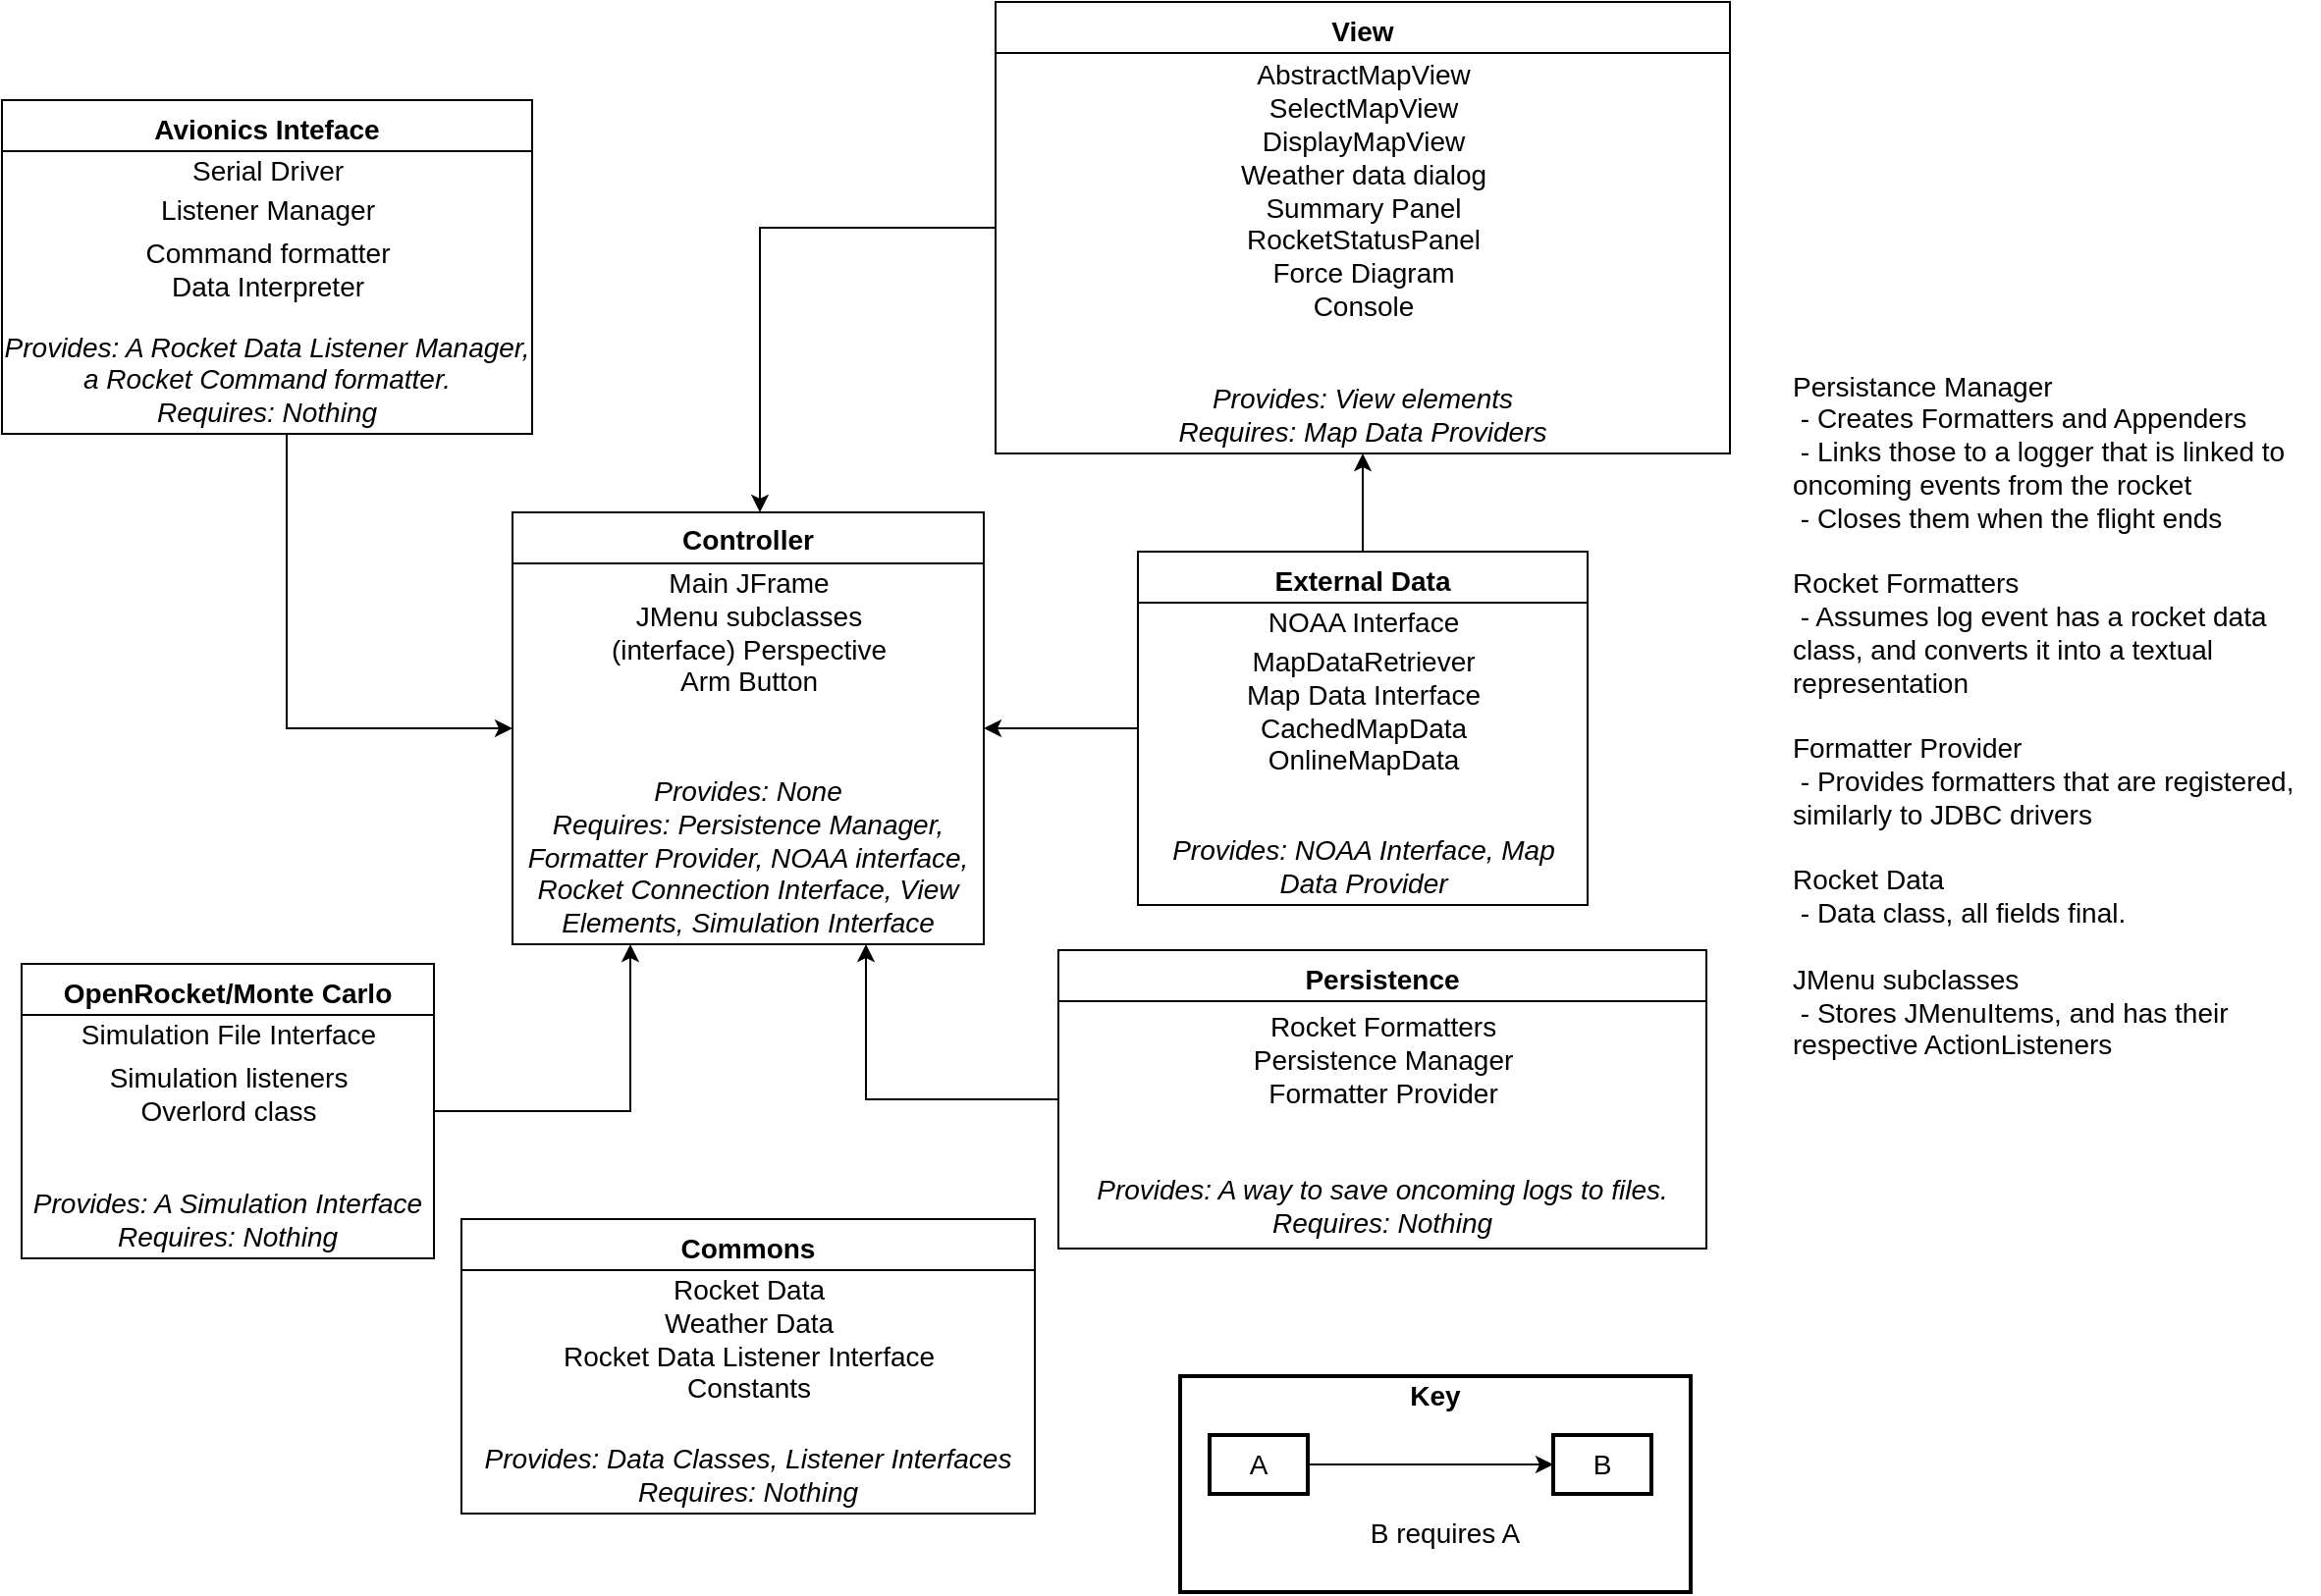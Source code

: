 <mxfile version="13.2.1" type="device"><diagram id="sZ56YfeVgHODFpxGYKHG" name="Page-1"><mxGraphModel dx="1422" dy="763" grid="1" gridSize="10" guides="1" tooltips="1" connect="1" arrows="1" fold="1" page="1" pageScale="1" pageWidth="1169" pageHeight="1654" math="0" shadow="0"><root><mxCell id="0"/><mxCell id="1" parent="0"/><mxCell id="Yj5VSrbyIuFNGfI3ZVXj-31" style="edgeStyle=elbowEdgeStyle;rounded=0;orthogonalLoop=1;jettySize=auto;html=1;entryX=0;entryY=0.5;entryDx=0;entryDy=0;startArrow=none;startFill=0;strokeColor=#000000;fontSize=14;exitX=0.5;exitY=1;exitDx=0;exitDy=0;endArrow=classic;endFill=1;" edge="1" parent="1" target="Yj5VSrbyIuFNGfI3ZVXj-33"><mxGeometry relative="1" as="geometry"><mxPoint x="185" y="237" as="sourcePoint"/><Array as="points"><mxPoint x="185" y="267"/><mxPoint x="160" y="277"/><mxPoint x="190" y="377"/></Array></mxGeometry></mxCell><mxCell id="Yj5VSrbyIuFNGfI3ZVXj-32" style="edgeStyle=orthogonalEdgeStyle;rounded=0;orthogonalLoop=1;jettySize=auto;html=1;exitX=0.25;exitY=1;exitDx=0;exitDy=0;entryX=1;entryY=0.5;entryDx=0;entryDy=0;startArrow=classic;startFill=1;fontSize=14;endArrow=none;endFill=0;" edge="1" parent="1" source="Yj5VSrbyIuFNGfI3ZVXj-33" target="Yj5VSrbyIuFNGfI3ZVXj-38"><mxGeometry relative="1" as="geometry"/></mxCell><mxCell id="Yj5VSrbyIuFNGfI3ZVXj-36" value="" style="endArrow=none;startArrow=classic;html=1;fontSize=14;entryX=0;entryY=0.5;entryDx=0;entryDy=0;exitX=1;exitY=0.5;exitDx=0;exitDy=0;edgeStyle=elbowEdgeStyle;strokeColor=#000000;rounded=0;startFill=1;endFill=0;" edge="1" parent="1" source="Yj5VSrbyIuFNGfI3ZVXj-33" target="Yj5VSrbyIuFNGfI3ZVXj-56"><mxGeometry width="50" height="50" relative="1" as="geometry"><mxPoint x="390" y="427" as="sourcePoint"/><mxPoint x="440" y="377" as="targetPoint"/></mxGeometry></mxCell><mxCell id="Yj5VSrbyIuFNGfI3ZVXj-37" value="&lt;div&gt;&lt;br&gt;&lt;/div&gt;&lt;div&gt;&lt;br&gt;&lt;/div&gt;&lt;div&gt;Persistance Manager&lt;/div&gt;&lt;div&gt;&amp;nbsp;- Creates Formatters and Appenders&lt;/div&gt;&lt;div&gt;&amp;nbsp;- Links those to a logger that is linked to oncoming events from the rocket&lt;br&gt;&lt;/div&gt;&lt;div&gt;&amp;nbsp;- Closes them when the flight ends&lt;/div&gt;&lt;div&gt;&lt;br&gt;&lt;/div&gt;&lt;div&gt;Rocket Formatters&lt;/div&gt;&lt;div&gt;&amp;nbsp;- Assumes log event has a rocket data class, and converts it into a textual representation&lt;/div&gt;&lt;div&gt;&lt;br&gt;&lt;/div&gt;&lt;div&gt;Formatter Provider&lt;/div&gt;&lt;div&gt;&amp;nbsp;- Provides formatters that are registered, similarly to JDBC drivers&lt;/div&gt;&lt;div&gt;&lt;br&gt;&lt;/div&gt;&lt;div&gt;Rocket Data&lt;/div&gt;&lt;div&gt;&amp;nbsp;- Data class, all fields final. &lt;br&gt;&lt;/div&gt;&lt;div&gt;&lt;br&gt;&lt;/div&gt;&lt;div&gt;JMenu subclasses&lt;/div&gt;&lt;div&gt;&amp;nbsp;- Stores JMenuItems, and has their respective ActionListeners&lt;br&gt;&lt;/div&gt;&lt;div&gt;&lt;br&gt;&lt;/div&gt;" style="text;html=1;strokeColor=none;fillColor=none;align=left;verticalAlign=middle;whiteSpace=wrap;rounded=0;dashed=1;fontSize=14;" vertex="1" parent="1"><mxGeometry x="950" y="147" width="270" height="450" as="geometry"/></mxCell><mxCell id="Yj5VSrbyIuFNGfI3ZVXj-42" style="edgeStyle=elbowEdgeStyle;rounded=0;orthogonalLoop=1;jettySize=auto;html=1;exitX=0;exitY=0.5;exitDx=0;exitDy=0;startArrow=none;startFill=0;strokeColor=#000000;fontSize=14;endArrow=classic;endFill=1;" edge="1" parent="1" source="Yj5VSrbyIuFNGfI3ZVXj-50"><mxGeometry relative="1" as="geometry"><mxPoint x="426" y="277" as="targetPoint"/><Array as="points"><mxPoint x="426" y="187"/><mxPoint x="430" y="167"/></Array></mxGeometry></mxCell><mxCell id="Yj5VSrbyIuFNGfI3ZVXj-43" value="" style="endArrow=classic;startArrow=none;html=1;strokeColor=#000000;fontSize=14;entryX=0.5;entryY=1;entryDx=0;entryDy=0;exitX=0.5;exitY=0;exitDx=0;exitDy=0;endFill=1;strokeWidth=1;startFill=0;" edge="1" parent="1" source="Yj5VSrbyIuFNGfI3ZVXj-56" target="Yj5VSrbyIuFNGfI3ZVXj-50"><mxGeometry width="50" height="50" relative="1" as="geometry"><mxPoint x="660" y="477" as="sourcePoint"/><mxPoint x="710" y="427" as="targetPoint"/></mxGeometry></mxCell><mxCell id="Yj5VSrbyIuFNGfI3ZVXj-49" style="edgeStyle=elbowEdgeStyle;rounded=0;orthogonalLoop=1;jettySize=auto;html=1;exitX=0;exitY=0.5;exitDx=0;exitDy=0;entryX=0.75;entryY=1;entryDx=0;entryDy=0;startArrow=none;startFill=0;strokeColor=#000000;fontSize=14;endArrow=classic;endFill=1;" edge="1" parent="1" source="Yj5VSrbyIuFNGfI3ZVXj-53" target="Yj5VSrbyIuFNGfI3ZVXj-33"><mxGeometry relative="1" as="geometry"><Array as="points"><mxPoint x="480" y="527"/><mxPoint x="473" y="557"/></Array></mxGeometry></mxCell><mxCell id="Yj5VSrbyIuFNGfI3ZVXj-63" value="" style="rounded=0;whiteSpace=wrap;html=1;strokeWidth=2;fillColor=none;fontSize=14;labelBackgroundColor=#ffffff;labelBorderColor=#000000;" vertex="1" parent="1"><mxGeometry x="640" y="717" width="260" height="110" as="geometry"/></mxCell><mxCell id="Yj5VSrbyIuFNGfI3ZVXj-64" value="&lt;b&gt;Key&lt;/b&gt;" style="text;html=1;strokeColor=none;fillColor=none;align=center;verticalAlign=middle;whiteSpace=wrap;rounded=0;labelBackgroundColor=#ffffff;fontSize=14;" vertex="1" parent="1"><mxGeometry x="650" y="717" width="240" height="20" as="geometry"/></mxCell><mxCell id="Yj5VSrbyIuFNGfI3ZVXj-65" value="A" style="rounded=0;whiteSpace=wrap;html=1;labelBackgroundColor=#ffffff;strokeWidth=2;fillColor=none;fontSize=14;" vertex="1" parent="1"><mxGeometry x="655" y="747" width="50" height="30" as="geometry"/></mxCell><mxCell id="Yj5VSrbyIuFNGfI3ZVXj-66" style="edgeStyle=elbowEdgeStyle;rounded=0;orthogonalLoop=1;jettySize=auto;html=1;exitX=1;exitY=0.5;exitDx=0;exitDy=0;entryX=0;entryY=0.5;entryDx=0;entryDy=0;startArrow=none;startFill=0;endArrow=classic;endFill=1;strokeColor=#000000;strokeWidth=1;fontSize=14;" edge="1" parent="1" source="Yj5VSrbyIuFNGfI3ZVXj-67" target="Yj5VSrbyIuFNGfI3ZVXj-68"><mxGeometry relative="1" as="geometry"/></mxCell><mxCell id="Yj5VSrbyIuFNGfI3ZVXj-67" value="A" style="rounded=0;whiteSpace=wrap;html=1;labelBackgroundColor=#ffffff;strokeWidth=2;fillColor=none;fontSize=14;" vertex="1" parent="1"><mxGeometry x="655" y="747" width="50" height="30" as="geometry"/></mxCell><mxCell id="Yj5VSrbyIuFNGfI3ZVXj-68" value="B" style="rounded=0;whiteSpace=wrap;html=1;labelBackgroundColor=#ffffff;strokeWidth=2;fillColor=none;fontSize=14;" vertex="1" parent="1"><mxGeometry x="830" y="747" width="50" height="30" as="geometry"/></mxCell><mxCell id="Yj5VSrbyIuFNGfI3ZVXj-69" value="B requires A" style="text;html=1;strokeColor=none;fillColor=none;align=center;verticalAlign=middle;whiteSpace=wrap;rounded=0;labelBackgroundColor=#ffffff;fontSize=14;" vertex="1" parent="1"><mxGeometry x="670" y="787" width="210" height="20" as="geometry"/></mxCell><mxCell id="Yj5VSrbyIuFNGfI3ZVXj-33" value="Controller" style="swimlane;fontStyle=1;align=center;verticalAlign=middle;childLayout=stackLayout;horizontal=1;startSize=26;horizontalStack=0;resizeParent=1;resizeLast=0;collapsible=1;marginBottom=0;rounded=0;shadow=0;strokeWidth=1;fontSize=14;" vertex="1" parent="1"><mxGeometry x="300" y="277" width="240" height="220" as="geometry"><mxRectangle x="550" y="140" width="160" height="26" as="alternateBounds"/></mxGeometry></mxCell><mxCell id="Yj5VSrbyIuFNGfI3ZVXj-34" value="&lt;div&gt;Main JFrame&lt;/div&gt;&lt;div&gt;JMenu subclasses&lt;br&gt;&lt;/div&gt;&lt;div&gt;(interface) Perspective&lt;/div&gt;&lt;div&gt;Arm Button&lt;br&gt;&lt;/div&gt;" style="text;html=1;align=center;verticalAlign=middle;resizable=0;points=[];autosize=1;fontSize=14;" vertex="1" parent="Yj5VSrbyIuFNGfI3ZVXj-33"><mxGeometry y="26" width="240" height="70" as="geometry"/></mxCell><mxCell id="Yj5VSrbyIuFNGfI3ZVXj-35" value="Provides: None&lt;br&gt;&lt;i&gt;Requires&lt;/i&gt;: Persistence Manager, Formatter Provider, NOAA interface, Rocket Connection Interface, View Elements, Simulation Interface" style="text;html=1;strokeColor=none;fillColor=none;align=center;verticalAlign=bottom;whiteSpace=wrap;rounded=0;dashed=1;fontSize=14;fontStyle=2" vertex="1" parent="Yj5VSrbyIuFNGfI3ZVXj-33"><mxGeometry y="96" width="240" height="124" as="geometry"/></mxCell><mxCell id="Yj5VSrbyIuFNGfI3ZVXj-38" value="OpenRocket/Monte Carlo&#xA;" style="swimlane;fontStyle=1;align=center;verticalAlign=top;childLayout=stackLayout;horizontal=1;startSize=26;horizontalStack=0;resizeParent=1;resizeLast=0;collapsible=1;marginBottom=0;rounded=0;shadow=0;strokeWidth=1;fontSize=14;" vertex="1" parent="1"><mxGeometry x="50" y="507" width="210" height="150" as="geometry"><mxRectangle x="130" y="380" width="160" height="26" as="alternateBounds"/></mxGeometry></mxCell><mxCell id="Yj5VSrbyIuFNGfI3ZVXj-39" value="Simulation File Interface" style="text;html=1;align=center;verticalAlign=middle;resizable=0;points=[];autosize=1;fontSize=14;" vertex="1" parent="Yj5VSrbyIuFNGfI3ZVXj-38"><mxGeometry y="26" width="210" height="20" as="geometry"/></mxCell><mxCell id="Yj5VSrbyIuFNGfI3ZVXj-40" value="Simulation listeners&lt;br&gt;&lt;div&gt;Overlord class&lt;/div&gt;" style="text;html=1;align=center;verticalAlign=middle;resizable=0;points=[];autosize=1;fontSize=14;" vertex="1" parent="Yj5VSrbyIuFNGfI3ZVXj-38"><mxGeometry y="46" width="210" height="40" as="geometry"/></mxCell><mxCell id="Yj5VSrbyIuFNGfI3ZVXj-41" value="&lt;div&gt;Provides: A Simulation Interface&lt;/div&gt;&lt;div&gt;Requires: Nothing&lt;br&gt;&lt;/div&gt;" style="text;html=1;strokeColor=none;fillColor=none;align=center;verticalAlign=bottom;whiteSpace=wrap;rounded=0;dashed=1;fontSize=14;fontStyle=2" vertex="1" parent="Yj5VSrbyIuFNGfI3ZVXj-38"><mxGeometry y="86" width="210" height="64" as="geometry"/></mxCell><mxCell id="Yj5VSrbyIuFNGfI3ZVXj-44" value="Avionics Inteface" style="swimlane;fontStyle=1;align=center;verticalAlign=top;childLayout=stackLayout;horizontal=1;startSize=26;horizontalStack=0;resizeParent=1;resizeLast=0;collapsible=1;marginBottom=0;rounded=0;shadow=0;strokeWidth=1;fontSize=14;" vertex="1" parent="1"><mxGeometry x="40" y="67" width="270" height="170" as="geometry"><mxRectangle x="230" y="140" width="160" height="26" as="alternateBounds"/></mxGeometry></mxCell><mxCell id="Yj5VSrbyIuFNGfI3ZVXj-45" value="Serial Driver" style="text;html=1;align=center;verticalAlign=middle;resizable=0;points=[];autosize=1;fontSize=14;" vertex="1" parent="Yj5VSrbyIuFNGfI3ZVXj-44"><mxGeometry y="26" width="270" height="20" as="geometry"/></mxCell><mxCell id="Yj5VSrbyIuFNGfI3ZVXj-46" value="Listener Manager" style="text;html=1;align=center;verticalAlign=middle;resizable=0;points=[];autosize=1;fontSize=14;" vertex="1" parent="Yj5VSrbyIuFNGfI3ZVXj-44"><mxGeometry y="46" width="270" height="20" as="geometry"/></mxCell><mxCell id="Yj5VSrbyIuFNGfI3ZVXj-47" value="&lt;div&gt;Command formatter&lt;br&gt;&lt;/div&gt;&lt;div&gt;Data Interpreter&lt;br&gt;&lt;/div&gt;" style="text;html=1;align=center;verticalAlign=middle;resizable=0;points=[];autosize=1;fontSize=14;" vertex="1" parent="Yj5VSrbyIuFNGfI3ZVXj-44"><mxGeometry y="66" width="270" height="40" as="geometry"/></mxCell><mxCell id="Yj5VSrbyIuFNGfI3ZVXj-48" value="&lt;div&gt;Provides: A Rocket Data Listener Manager, a Rocket Command formatter.&lt;/div&gt;&lt;div&gt;&lt;i&gt;Requires&lt;/i&gt;: Nothing&lt;br&gt;&lt;/div&gt;" style="text;html=1;strokeColor=none;fillColor=none;align=center;verticalAlign=bottom;whiteSpace=wrap;rounded=0;dashed=1;fontSize=14;fontStyle=2" vertex="1" parent="Yj5VSrbyIuFNGfI3ZVXj-44"><mxGeometry y="106" width="270" height="64" as="geometry"/></mxCell><mxCell id="Yj5VSrbyIuFNGfI3ZVXj-50" value="View" style="swimlane;fontStyle=1;align=center;verticalAlign=top;childLayout=stackLayout;horizontal=1;startSize=26;horizontalStack=0;resizeParent=1;resizeLast=0;collapsible=1;marginBottom=0;rounded=0;shadow=0;strokeWidth=1;fontSize=14;" vertex="1" parent="1"><mxGeometry x="546" y="17" width="374" height="230" as="geometry"><mxRectangle x="550" y="140" width="160" height="26" as="alternateBounds"/></mxGeometry></mxCell><mxCell id="Yj5VSrbyIuFNGfI3ZVXj-51" value="&lt;div&gt;AbstractMapView&lt;/div&gt;&lt;div&gt;SelectMapView&lt;/div&gt;&lt;div&gt;DisplayMapView&lt;br&gt;&lt;/div&gt;&lt;div&gt;Weather data dialog&lt;br&gt;&lt;/div&gt;Summary Panel&lt;br&gt;RocketStatusPanel&lt;br&gt;Force Diagram&lt;br&gt;Console" style="text;html=1;align=center;verticalAlign=middle;resizable=0;points=[];autosize=1;fontSize=14;" vertex="1" parent="Yj5VSrbyIuFNGfI3ZVXj-50"><mxGeometry y="26" width="374" height="140" as="geometry"/></mxCell><mxCell id="Yj5VSrbyIuFNGfI3ZVXj-52" value="Provides: View elements&lt;br&gt;Requires: Map Data Providers" style="text;html=1;strokeColor=none;fillColor=none;align=center;verticalAlign=bottom;whiteSpace=wrap;rounded=0;dashed=1;fontSize=14;fontStyle=2" vertex="1" parent="Yj5VSrbyIuFNGfI3ZVXj-50"><mxGeometry y="166" width="374" height="64" as="geometry"/></mxCell><mxCell id="Yj5VSrbyIuFNGfI3ZVXj-53" value="Persistence" style="swimlane;fontStyle=1;align=center;verticalAlign=top;childLayout=stackLayout;horizontal=1;startSize=26;horizontalStack=0;resizeParent=1;resizeLast=0;collapsible=1;marginBottom=0;rounded=0;shadow=0;strokeWidth=1;fontSize=14;" vertex="1" parent="1"><mxGeometry x="578" y="500" width="330" height="152" as="geometry"><mxRectangle x="340" y="380" width="170" height="26" as="alternateBounds"/></mxGeometry></mxCell><mxCell id="Yj5VSrbyIuFNGfI3ZVXj-54" value="&lt;div&gt;Rocket Formatters&lt;/div&gt;&lt;div&gt;Persistence Manager&lt;/div&gt;&lt;div&gt;Formatter Provider&lt;br&gt;&lt;/div&gt;" style="text;html=1;align=center;verticalAlign=middle;resizable=0;points=[];autosize=1;fontSize=14;" vertex="1" parent="Yj5VSrbyIuFNGfI3ZVXj-53"><mxGeometry y="26" width="330" height="60" as="geometry"/></mxCell><mxCell id="Yj5VSrbyIuFNGfI3ZVXj-55" value="&lt;div&gt;&lt;i&gt;Provides: A way to save oncoming logs to files.&lt;/i&gt;&lt;/div&gt;&lt;div&gt;&lt;i&gt;Requires: Nothing&lt;/i&gt;&lt;/div&gt;" style="text;html=1;strokeColor=none;fillColor=none;align=center;verticalAlign=bottom;whiteSpace=wrap;rounded=0;dashed=1;fontSize=14;" vertex="1" parent="Yj5VSrbyIuFNGfI3ZVXj-53"><mxGeometry y="86" width="330" height="64" as="geometry"/></mxCell><mxCell id="Yj5VSrbyIuFNGfI3ZVXj-56" value="External Data" style="swimlane;fontStyle=1;align=center;verticalAlign=top;childLayout=stackLayout;horizontal=1;startSize=26;horizontalStack=0;resizeParent=1;resizeLast=0;collapsible=1;marginBottom=0;rounded=0;shadow=0;strokeWidth=1;fontSize=14;" vertex="1" parent="1"><mxGeometry x="618.5" y="297" width="229" height="180" as="geometry"><mxRectangle x="550" y="140" width="160" height="26" as="alternateBounds"/></mxGeometry></mxCell><mxCell id="Yj5VSrbyIuFNGfI3ZVXj-57" value="NOAA Interface" style="text;html=1;align=center;verticalAlign=middle;resizable=0;points=[];autosize=1;fontSize=14;" vertex="1" parent="Yj5VSrbyIuFNGfI3ZVXj-56"><mxGeometry y="26" width="229" height="20" as="geometry"/></mxCell><mxCell id="Yj5VSrbyIuFNGfI3ZVXj-58" value="&lt;div&gt;MapDataRetriever&lt;/div&gt;&lt;div&gt;Map Data Interface&lt;br&gt;CachedMapData&lt;br&gt;OnlineMapData&lt;br&gt;&lt;/div&gt;" style="text;html=1;align=center;verticalAlign=middle;resizable=0;points=[];autosize=1;fontSize=14;" vertex="1" parent="Yj5VSrbyIuFNGfI3ZVXj-56"><mxGeometry y="46" width="229" height="70" as="geometry"/></mxCell><mxCell id="Yj5VSrbyIuFNGfI3ZVXj-59" value="Provides: NOAA Interface, Map Data Provider" style="text;html=1;strokeColor=none;fillColor=none;align=center;verticalAlign=bottom;whiteSpace=wrap;rounded=0;dashed=1;fontSize=14;fontStyle=2" vertex="1" parent="Yj5VSrbyIuFNGfI3ZVXj-56"><mxGeometry y="116" width="229" height="64" as="geometry"/></mxCell><mxCell id="Yj5VSrbyIuFNGfI3ZVXj-60" value="Commons" style="swimlane;fontStyle=1;align=center;verticalAlign=top;childLayout=stackLayout;horizontal=1;startSize=26;horizontalStack=0;resizeParent=1;resizeLast=0;collapsible=1;marginBottom=0;rounded=0;shadow=0;strokeWidth=1;fontSize=14;" vertex="1" parent="1"><mxGeometry x="274" y="637" width="292" height="150" as="geometry"><mxRectangle x="550" y="140" width="160" height="26" as="alternateBounds"/></mxGeometry></mxCell><mxCell id="Yj5VSrbyIuFNGfI3ZVXj-61" value="&lt;div&gt;Rocket Data&lt;/div&gt;&lt;div&gt;Weather Data&lt;br&gt;Rocket Data Listener Interface&lt;br&gt;Constants&lt;br&gt;&lt;/div&gt;" style="text;html=1;align=center;verticalAlign=middle;resizable=0;points=[];autosize=1;fontSize=14;" vertex="1" parent="Yj5VSrbyIuFNGfI3ZVXj-60"><mxGeometry y="26" width="292" height="70" as="geometry"/></mxCell><mxCell id="Yj5VSrbyIuFNGfI3ZVXj-62" value="&lt;div&gt;Provides: Data Classes, Listener Interfaces&lt;/div&gt;&lt;div&gt;Requires: Nothing&lt;/div&gt;" style="text;html=1;strokeColor=none;fillColor=none;align=center;verticalAlign=bottom;whiteSpace=wrap;rounded=0;dashed=1;fontSize=14;fontStyle=2" vertex="1" parent="Yj5VSrbyIuFNGfI3ZVXj-60"><mxGeometry y="96" width="292" height="54" as="geometry"/></mxCell></root></mxGraphModel></diagram></mxfile>